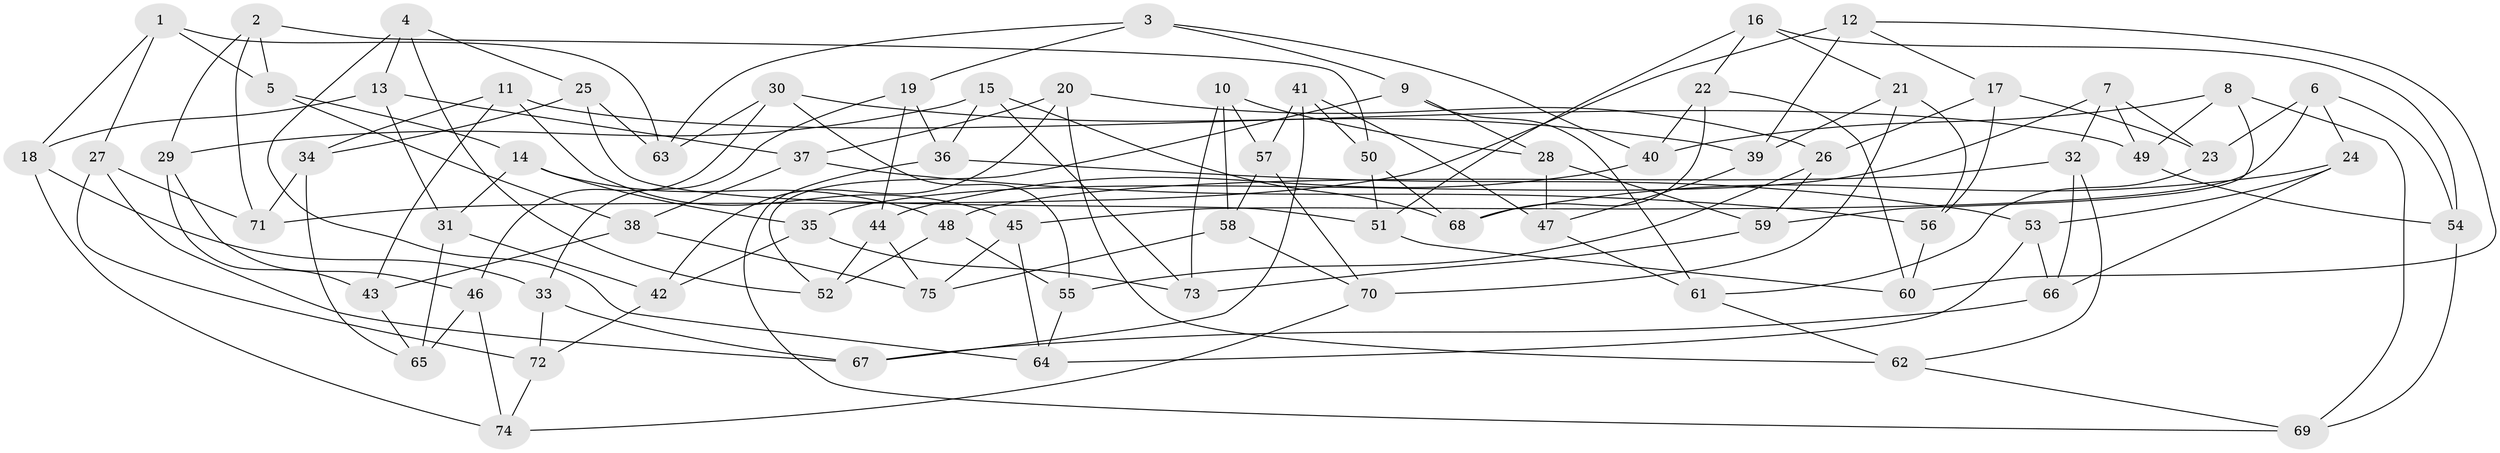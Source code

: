 // coarse degree distribution, {6: 0.6222222222222222, 4: 0.3333333333333333, 5: 0.044444444444444446}
// Generated by graph-tools (version 1.1) at 2025/24/03/03/25 07:24:23]
// undirected, 75 vertices, 150 edges
graph export_dot {
graph [start="1"]
  node [color=gray90,style=filled];
  1;
  2;
  3;
  4;
  5;
  6;
  7;
  8;
  9;
  10;
  11;
  12;
  13;
  14;
  15;
  16;
  17;
  18;
  19;
  20;
  21;
  22;
  23;
  24;
  25;
  26;
  27;
  28;
  29;
  30;
  31;
  32;
  33;
  34;
  35;
  36;
  37;
  38;
  39;
  40;
  41;
  42;
  43;
  44;
  45;
  46;
  47;
  48;
  49;
  50;
  51;
  52;
  53;
  54;
  55;
  56;
  57;
  58;
  59;
  60;
  61;
  62;
  63;
  64;
  65;
  66;
  67;
  68;
  69;
  70;
  71;
  72;
  73;
  74;
  75;
  1 -- 18;
  1 -- 63;
  1 -- 5;
  1 -- 27;
  2 -- 5;
  2 -- 50;
  2 -- 29;
  2 -- 71;
  3 -- 9;
  3 -- 63;
  3 -- 40;
  3 -- 19;
  4 -- 52;
  4 -- 64;
  4 -- 13;
  4 -- 25;
  5 -- 14;
  5 -- 38;
  6 -- 45;
  6 -- 24;
  6 -- 54;
  6 -- 23;
  7 -- 23;
  7 -- 49;
  7 -- 35;
  7 -- 32;
  8 -- 59;
  8 -- 40;
  8 -- 49;
  8 -- 69;
  9 -- 28;
  9 -- 52;
  9 -- 61;
  10 -- 28;
  10 -- 58;
  10 -- 73;
  10 -- 57;
  11 -- 49;
  11 -- 45;
  11 -- 34;
  11 -- 43;
  12 -- 60;
  12 -- 71;
  12 -- 39;
  12 -- 17;
  13 -- 37;
  13 -- 31;
  13 -- 18;
  14 -- 31;
  14 -- 48;
  14 -- 35;
  15 -- 68;
  15 -- 36;
  15 -- 73;
  15 -- 29;
  16 -- 51;
  16 -- 54;
  16 -- 22;
  16 -- 21;
  17 -- 26;
  17 -- 56;
  17 -- 23;
  18 -- 74;
  18 -- 33;
  19 -- 33;
  19 -- 44;
  19 -- 36;
  20 -- 37;
  20 -- 42;
  20 -- 62;
  20 -- 26;
  21 -- 70;
  21 -- 39;
  21 -- 56;
  22 -- 68;
  22 -- 60;
  22 -- 40;
  23 -- 61;
  24 -- 53;
  24 -- 68;
  24 -- 66;
  25 -- 34;
  25 -- 51;
  25 -- 63;
  26 -- 55;
  26 -- 59;
  27 -- 67;
  27 -- 72;
  27 -- 71;
  28 -- 59;
  28 -- 47;
  29 -- 46;
  29 -- 43;
  30 -- 46;
  30 -- 63;
  30 -- 55;
  30 -- 39;
  31 -- 42;
  31 -- 65;
  32 -- 48;
  32 -- 62;
  32 -- 66;
  33 -- 72;
  33 -- 67;
  34 -- 65;
  34 -- 71;
  35 -- 73;
  35 -- 42;
  36 -- 69;
  36 -- 53;
  37 -- 56;
  37 -- 38;
  38 -- 43;
  38 -- 75;
  39 -- 47;
  40 -- 44;
  41 -- 57;
  41 -- 47;
  41 -- 67;
  41 -- 50;
  42 -- 72;
  43 -- 65;
  44 -- 52;
  44 -- 75;
  45 -- 75;
  45 -- 64;
  46 -- 65;
  46 -- 74;
  47 -- 61;
  48 -- 55;
  48 -- 52;
  49 -- 54;
  50 -- 51;
  50 -- 68;
  51 -- 60;
  53 -- 66;
  53 -- 64;
  54 -- 69;
  55 -- 64;
  56 -- 60;
  57 -- 70;
  57 -- 58;
  58 -- 70;
  58 -- 75;
  59 -- 73;
  61 -- 62;
  62 -- 69;
  66 -- 67;
  70 -- 74;
  72 -- 74;
}
